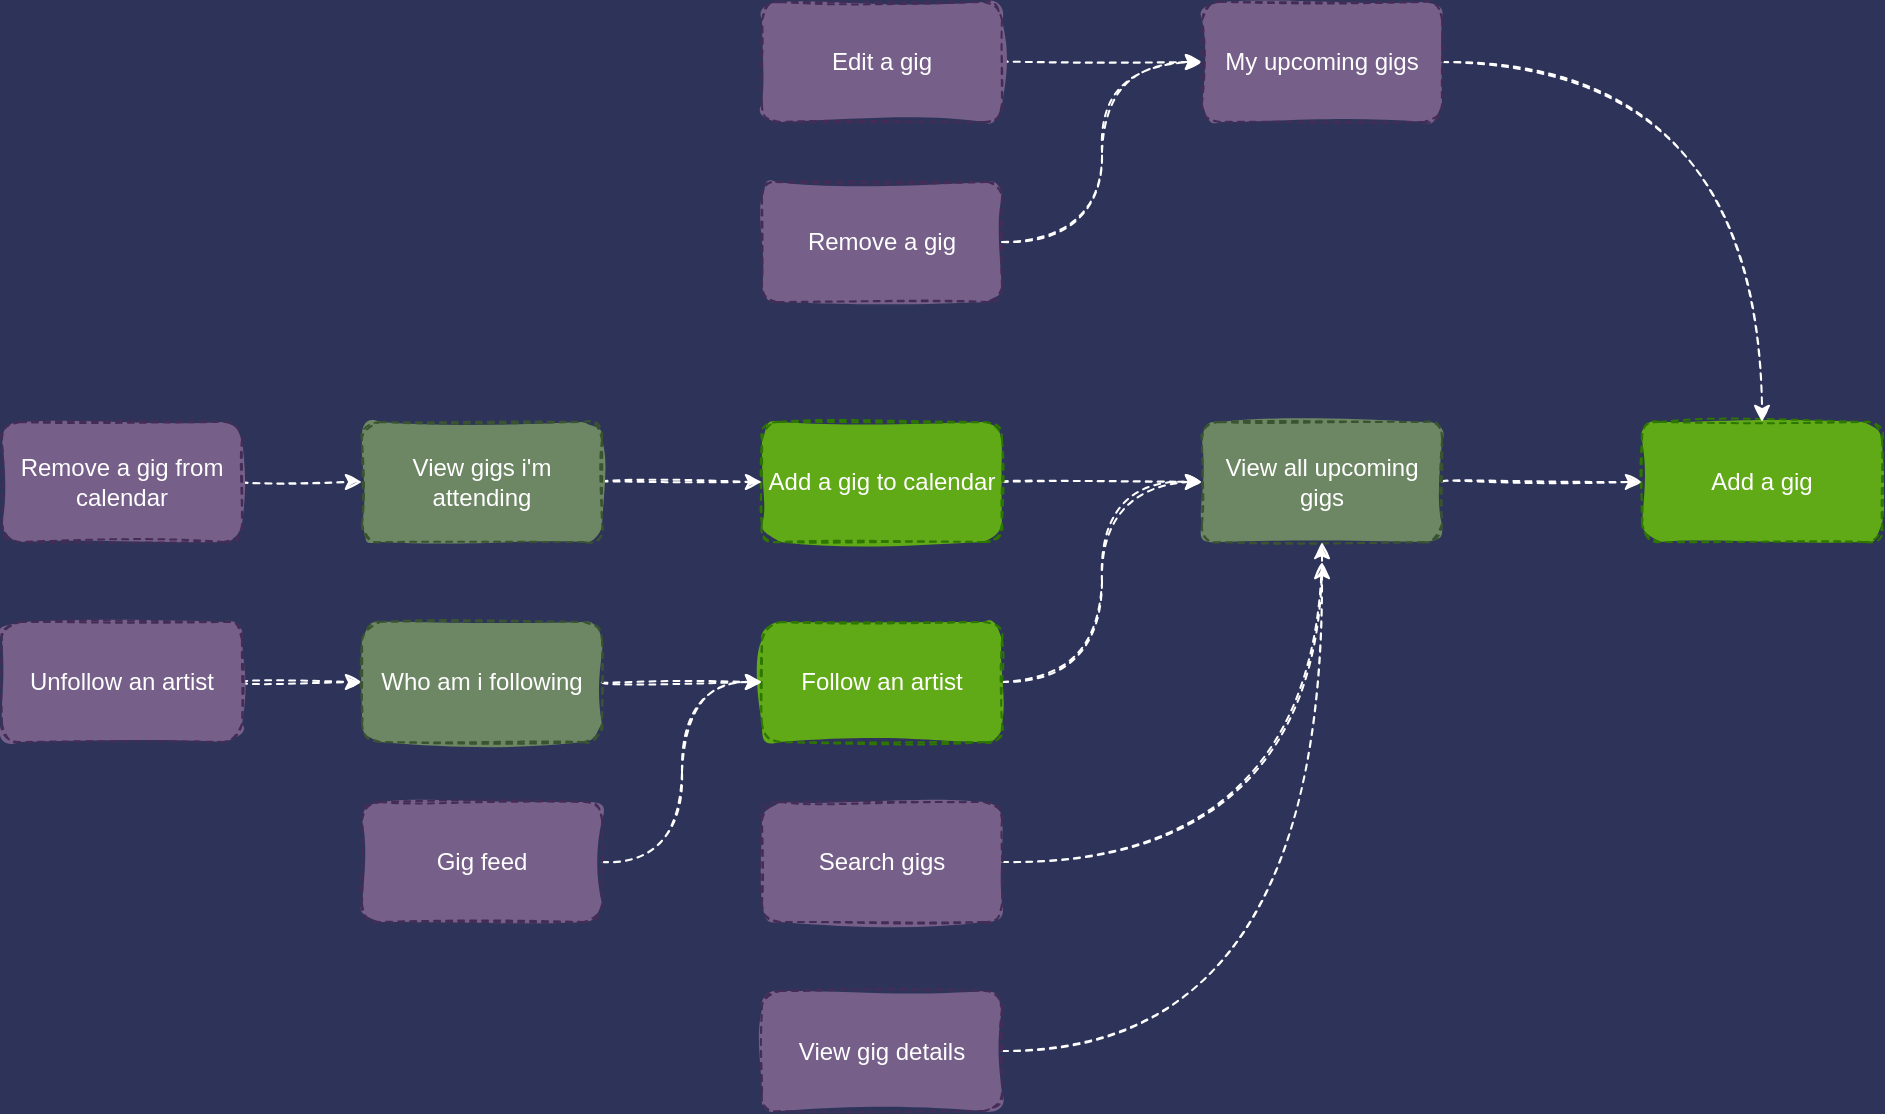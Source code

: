 <mxfile version="13.10.0" type="embed">
    <diagram id="vK_wk12hMwim_Xy8CHRM" name="Page-1">
        <mxGraphModel dx="1568" dy="529" grid="0" gridSize="10" guides="1" tooltips="1" connect="1" arrows="1" fold="1" page="0" pageScale="1" pageWidth="827" pageHeight="1169" background="#2E3459" math="0" shadow="0">
            <root>
                <mxCell id="0"/>
                <mxCell id="1" parent="0"/>
                <mxCell id="2" value="Add a gig" style="whiteSpace=wrap;html=1;fillColor=#60a917;strokeColor=#2D7600;fontColor=#ffffff;sketch=1;rounded=1;fillStyle=solid;dashed=1;" parent="1" vertex="1">
                    <mxGeometry x="320" y="240" width="120" height="60" as="geometry"/>
                </mxCell>
                <mxCell id="31" style="edgeStyle=orthogonalEdgeStyle;orthogonalLoop=1;jettySize=auto;html=1;entryX=0;entryY=0.5;entryDx=0;entryDy=0;fontColor=#143642;labelBackgroundColor=#DAD2D8;sketch=1;curved=1;dashed=1;strokeColor=#FFFFFF;" parent="1" source="3" target="8" edge="1">
                    <mxGeometry relative="1" as="geometry"/>
                </mxCell>
                <mxCell id="3" value="Edit a gig" style="whiteSpace=wrap;html=1;fillColor=#76608a;strokeColor=#432D57;fontColor=#ffffff;sketch=1;rounded=1;fillStyle=solid;dashed=1;" parent="1" vertex="1">
                    <mxGeometry x="-120" y="30" width="120" height="60" as="geometry"/>
                </mxCell>
                <mxCell id="32" style="edgeStyle=orthogonalEdgeStyle;orthogonalLoop=1;jettySize=auto;html=1;entryX=0;entryY=0.5;entryDx=0;entryDy=0;fontColor=#143642;labelBackgroundColor=#DAD2D8;sketch=1;curved=1;dashed=1;strokeColor=#FFFFFF;" parent="1" source="4" target="8" edge="1">
                    <mxGeometry relative="1" as="geometry"/>
                </mxCell>
                <mxCell id="4" value="Remove a gig" style="whiteSpace=wrap;html=1;arcSize=12;fillColor=#76608a;strokeColor=#432D57;fontColor=#ffffff;sketch=1;rounded=1;fillStyle=solid;dashed=1;" parent="1" vertex="1">
                    <mxGeometry x="-120" y="120" width="120" height="60" as="geometry"/>
                </mxCell>
                <mxCell id="25" style="edgeStyle=orthogonalEdgeStyle;orthogonalLoop=1;jettySize=auto;html=1;entryX=0;entryY=0.5;entryDx=0;entryDy=0;fontColor=#143642;labelBackgroundColor=#DAD2D8;sketch=1;curved=1;dashed=1;strokeColor=#FFFFFF;" parent="1" source="5" target="2" edge="1">
                    <mxGeometry relative="1" as="geometry"/>
                </mxCell>
                <mxCell id="5" value="View all upcoming gigs" style="whiteSpace=wrap;html=1;fillColor=#6d8764;strokeColor=#3A5431;fontColor=#ffffff;sketch=1;rounded=1;fillStyle=solid;dashed=1;" parent="1" vertex="1">
                    <mxGeometry x="100" y="240" width="120" height="60" as="geometry"/>
                </mxCell>
                <mxCell id="40" style="edgeStyle=orthogonalEdgeStyle;orthogonalLoop=1;jettySize=auto;html=1;entryX=0.5;entryY=1;entryDx=0;entryDy=0;fontColor=#143642;labelBackgroundColor=#DAD2D8;sketch=1;curved=1;dashed=1;strokeColor=#FFFFFF;" parent="1" source="6" target="5" edge="1">
                    <mxGeometry relative="1" as="geometry"/>
                </mxCell>
                <mxCell id="6" value="Search gigs" style="whiteSpace=wrap;html=1;fillColor=#76608a;strokeColor=#432D57;fontColor=#ffffff;sketch=1;rounded=1;fillStyle=solid;dashed=1;" parent="1" vertex="1">
                    <mxGeometry x="-120" y="430" width="120" height="60" as="geometry"/>
                </mxCell>
                <mxCell id="41" style="edgeStyle=orthogonalEdgeStyle;orthogonalLoop=1;jettySize=auto;html=1;fontColor=#143642;labelBackgroundColor=#DAD2D8;sketch=1;curved=1;dashed=1;strokeColor=#FFFFFF;" parent="1" source="7" edge="1">
                    <mxGeometry relative="1" as="geometry">
                        <mxPoint x="160" y="310" as="targetPoint"/>
                    </mxGeometry>
                </mxCell>
                <mxCell id="7" value="View gig details" style="whiteSpace=wrap;html=1;fillColor=#76608a;strokeColor=#432D57;fontColor=#ffffff;sketch=1;rounded=1;fillStyle=solid;dashed=1;" parent="1" vertex="1">
                    <mxGeometry x="-120" y="524.5" width="120" height="60" as="geometry"/>
                </mxCell>
                <mxCell id="27" style="edgeStyle=orthogonalEdgeStyle;orthogonalLoop=1;jettySize=auto;html=1;fontColor=#143642;labelBackgroundColor=#DAD2D8;sketch=1;curved=1;dashed=1;strokeColor=#FFFFFF;" parent="1" source="8" edge="1">
                    <mxGeometry relative="1" as="geometry">
                        <mxPoint x="380" y="240" as="targetPoint"/>
                    </mxGeometry>
                </mxCell>
                <mxCell id="8" value="My upcoming gigs" style="whiteSpace=wrap;html=1;sketch=1;rounded=1;fillColor=#76608a;strokeColor=#432D57;fontColor=#ffffff;fillStyle=solid;dashed=1;" parent="1" vertex="1">
                    <mxGeometry x="100" y="30" width="120" height="60" as="geometry"/>
                </mxCell>
                <mxCell id="33" style="edgeStyle=orthogonalEdgeStyle;orthogonalLoop=1;jettySize=auto;html=1;fontColor=#143642;labelBackgroundColor=#DAD2D8;sketch=1;curved=1;dashed=1;strokeColor=#FFFFFF;" parent="1" source="9" target="5" edge="1">
                    <mxGeometry relative="1" as="geometry"/>
                </mxCell>
                <mxCell id="9" value="Add a gig to calendar" style="whiteSpace=wrap;html=1;fillColor=#60a917;strokeColor=#2D7600;fontColor=#ffffff;sketch=1;rounded=1;glass=0;shadow=0;fillStyle=solid;dashed=1;" parent="1" vertex="1">
                    <mxGeometry x="-120" y="240" width="120" height="60" as="geometry"/>
                </mxCell>
                <mxCell id="34" style="edgeStyle=orthogonalEdgeStyle;orthogonalLoop=1;jettySize=auto;html=1;entryX=0;entryY=0.5;entryDx=0;entryDy=0;fontColor=#143642;labelBackgroundColor=#DAD2D8;sketch=1;curved=1;dashed=1;strokeColor=#FFFFFF;" parent="1" source="10" target="11" edge="1">
                    <mxGeometry relative="1" as="geometry"/>
                </mxCell>
                <mxCell id="10" value="Remove a gig from calendar" style="whiteSpace=wrap;html=1;fillColor=#76608a;strokeColor=#432D57;fontColor=#ffffff;sketch=1;rounded=1;fillStyle=solid;dashed=1;" parent="1" vertex="1">
                    <mxGeometry x="-500" y="240" width="120" height="60" as="geometry"/>
                </mxCell>
                <mxCell id="28" style="edgeStyle=orthogonalEdgeStyle;orthogonalLoop=1;jettySize=auto;html=1;entryX=0;entryY=0.5;entryDx=0;entryDy=0;fontColor=#143642;labelBackgroundColor=#DAD2D8;sketch=1;curved=1;dashed=1;strokeColor=#FFFFFF;" parent="1" source="11" target="9" edge="1">
                    <mxGeometry relative="1" as="geometry"/>
                </mxCell>
                <mxCell id="11" value="View gigs i'm attending" style="whiteSpace=wrap;html=1;fillColor=#6d8764;strokeColor=#3A5431;fontColor=#ffffff;sketch=1;rounded=1;fillStyle=solid;dashed=1;" parent="1" vertex="1">
                    <mxGeometry x="-320" y="240" width="120" height="60" as="geometry"/>
                </mxCell>
                <mxCell id="35" style="edgeStyle=orthogonalEdgeStyle;orthogonalLoop=1;jettySize=auto;html=1;entryX=0;entryY=0.5;entryDx=0;entryDy=0;fontColor=#143642;labelBackgroundColor=#DAD2D8;sketch=1;curved=1;dashed=1;strokeColor=#FFFFFF;" parent="1" source="12" target="5" edge="1">
                    <mxGeometry relative="1" as="geometry"/>
                </mxCell>
                <mxCell id="12" value="Follow an artist" style="whiteSpace=wrap;html=1;fillColor=#60a917;strokeColor=#2D7600;fontColor=#ffffff;sketch=1;rounded=1;glass=0;shadow=0;fillStyle=solid;dashed=1;" parent="1" vertex="1">
                    <mxGeometry x="-120" y="340" width="120" height="60" as="geometry"/>
                </mxCell>
                <mxCell id="38" style="edgeStyle=orthogonalEdgeStyle;orthogonalLoop=1;jettySize=auto;html=1;entryX=0;entryY=0.5;entryDx=0;entryDy=0;fontColor=#143642;labelBackgroundColor=#DAD2D8;sketch=1;curved=1;dashed=1;strokeColor=#FFFFFF;" parent="1" source="13" target="14" edge="1">
                    <mxGeometry relative="1" as="geometry"/>
                </mxCell>
                <mxCell id="13" value="Unfollow an artist" style="whiteSpace=wrap;html=1;fillColor=#76608a;strokeColor=#432D57;fontColor=#ffffff;sketch=1;rounded=1;fillStyle=solid;dashed=1;" parent="1" vertex="1">
                    <mxGeometry x="-500" y="340" width="120" height="60" as="geometry"/>
                </mxCell>
                <mxCell id="37" style="edgeStyle=orthogonalEdgeStyle;orthogonalLoop=1;jettySize=auto;html=1;entryX=0;entryY=0.5;entryDx=0;entryDy=0;fontColor=#143642;labelBackgroundColor=#DAD2D8;sketch=1;curved=1;dashed=1;strokeColor=#FFFFFF;" parent="1" source="14" target="12" edge="1">
                    <mxGeometry relative="1" as="geometry"/>
                </mxCell>
                <mxCell id="14" value="Who am i following" style="whiteSpace=wrap;html=1;fillColor=#6d8764;strokeColor=#3A5431;fontColor=#ffffff;sketch=1;rounded=1;fillStyle=solid;dashed=1;" parent="1" vertex="1">
                    <mxGeometry x="-320" y="340" width="120" height="60" as="geometry"/>
                </mxCell>
                <mxCell id="39" style="edgeStyle=orthogonalEdgeStyle;orthogonalLoop=1;jettySize=auto;html=1;entryX=0;entryY=0.5;entryDx=0;entryDy=0;fontColor=#143642;labelBackgroundColor=#DAD2D8;sketch=1;curved=1;dashed=1;strokeColor=#FFFFFF;" parent="1" source="15" target="12" edge="1">
                    <mxGeometry relative="1" as="geometry"/>
                </mxCell>
                <mxCell id="15" value="Gig feed" style="whiteSpace=wrap;html=1;fillColor=#76608a;strokeColor=#432D57;fontColor=#ffffff;sketch=1;rounded=1;fillStyle=solid;dashed=1;" parent="1" vertex="1">
                    <mxGeometry x="-320" y="430" width="120" height="60" as="geometry"/>
                </mxCell>
            </root>
        </mxGraphModel>
    </diagram>
</mxfile>